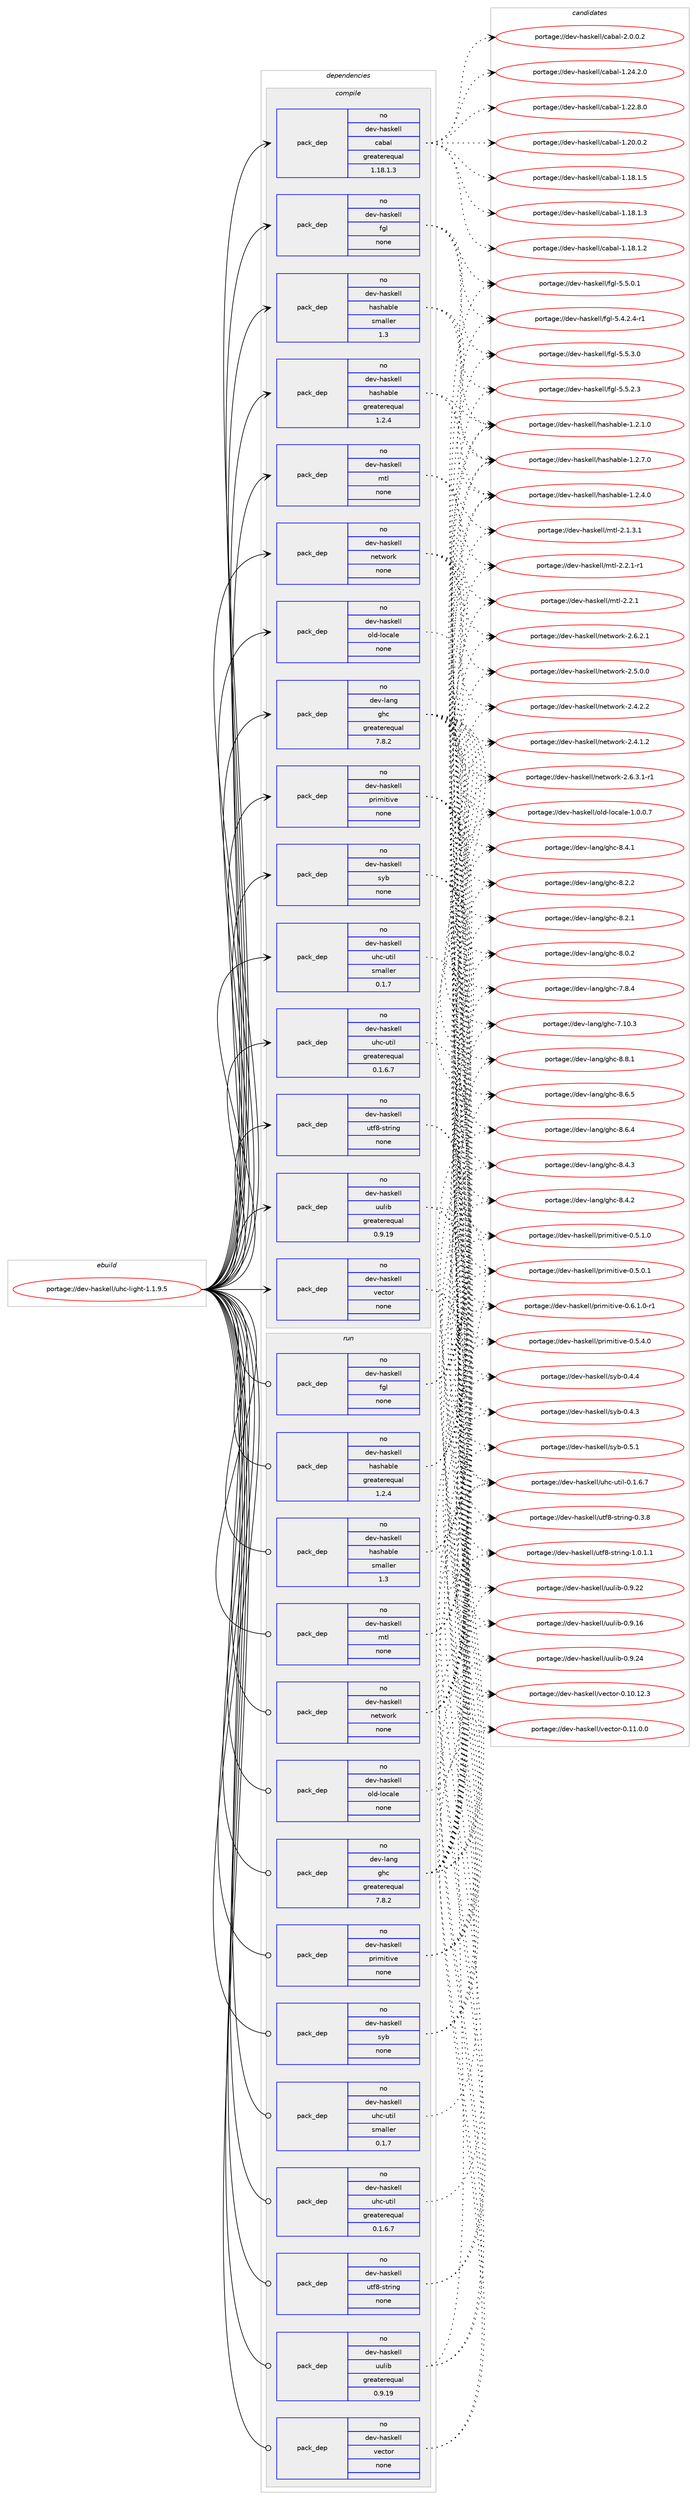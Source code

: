 digraph prolog {

# *************
# Graph options
# *************

newrank=true;
concentrate=true;
compound=true;
graph [rankdir=LR,fontname=Helvetica,fontsize=10,ranksep=1.5];#, ranksep=2.5, nodesep=0.2];
edge  [arrowhead=vee];
node  [fontname=Helvetica,fontsize=10];

# **********
# The ebuild
# **********

subgraph cluster_leftcol {
color=gray;
rank=same;
label=<<i>ebuild</i>>;
id [label="portage://dev-haskell/uhc-light-1.1.9.5", color=red, width=4, href="../dev-haskell/uhc-light-1.1.9.5.svg"];
}

# ****************
# The dependencies
# ****************

subgraph cluster_midcol {
color=gray;
label=<<i>dependencies</i>>;
subgraph cluster_compile {
fillcolor="#eeeeee";
style=filled;
label=<<i>compile</i>>;
subgraph pack403859 {
dependency540888 [label=<<TABLE BORDER="0" CELLBORDER="1" CELLSPACING="0" CELLPADDING="4" WIDTH="220"><TR><TD ROWSPAN="6" CELLPADDING="30">pack_dep</TD></TR><TR><TD WIDTH="110">no</TD></TR><TR><TD>dev-haskell</TD></TR><TR><TD>cabal</TD></TR><TR><TD>greaterequal</TD></TR><TR><TD>1.18.1.3</TD></TR></TABLE>>, shape=none, color=blue];
}
id:e -> dependency540888:w [weight=20,style="solid",arrowhead="vee"];
subgraph pack403860 {
dependency540889 [label=<<TABLE BORDER="0" CELLBORDER="1" CELLSPACING="0" CELLPADDING="4" WIDTH="220"><TR><TD ROWSPAN="6" CELLPADDING="30">pack_dep</TD></TR><TR><TD WIDTH="110">no</TD></TR><TR><TD>dev-haskell</TD></TR><TR><TD>fgl</TD></TR><TR><TD>none</TD></TR><TR><TD></TD></TR></TABLE>>, shape=none, color=blue];
}
id:e -> dependency540889:w [weight=20,style="solid",arrowhead="vee"];
subgraph pack403861 {
dependency540890 [label=<<TABLE BORDER="0" CELLBORDER="1" CELLSPACING="0" CELLPADDING="4" WIDTH="220"><TR><TD ROWSPAN="6" CELLPADDING="30">pack_dep</TD></TR><TR><TD WIDTH="110">no</TD></TR><TR><TD>dev-haskell</TD></TR><TR><TD>hashable</TD></TR><TR><TD>greaterequal</TD></TR><TR><TD>1.2.4</TD></TR></TABLE>>, shape=none, color=blue];
}
id:e -> dependency540890:w [weight=20,style="solid",arrowhead="vee"];
subgraph pack403862 {
dependency540891 [label=<<TABLE BORDER="0" CELLBORDER="1" CELLSPACING="0" CELLPADDING="4" WIDTH="220"><TR><TD ROWSPAN="6" CELLPADDING="30">pack_dep</TD></TR><TR><TD WIDTH="110">no</TD></TR><TR><TD>dev-haskell</TD></TR><TR><TD>hashable</TD></TR><TR><TD>smaller</TD></TR><TR><TD>1.3</TD></TR></TABLE>>, shape=none, color=blue];
}
id:e -> dependency540891:w [weight=20,style="solid",arrowhead="vee"];
subgraph pack403863 {
dependency540892 [label=<<TABLE BORDER="0" CELLBORDER="1" CELLSPACING="0" CELLPADDING="4" WIDTH="220"><TR><TD ROWSPAN="6" CELLPADDING="30">pack_dep</TD></TR><TR><TD WIDTH="110">no</TD></TR><TR><TD>dev-haskell</TD></TR><TR><TD>mtl</TD></TR><TR><TD>none</TD></TR><TR><TD></TD></TR></TABLE>>, shape=none, color=blue];
}
id:e -> dependency540892:w [weight=20,style="solid",arrowhead="vee"];
subgraph pack403864 {
dependency540893 [label=<<TABLE BORDER="0" CELLBORDER="1" CELLSPACING="0" CELLPADDING="4" WIDTH="220"><TR><TD ROWSPAN="6" CELLPADDING="30">pack_dep</TD></TR><TR><TD WIDTH="110">no</TD></TR><TR><TD>dev-haskell</TD></TR><TR><TD>network</TD></TR><TR><TD>none</TD></TR><TR><TD></TD></TR></TABLE>>, shape=none, color=blue];
}
id:e -> dependency540893:w [weight=20,style="solid",arrowhead="vee"];
subgraph pack403865 {
dependency540894 [label=<<TABLE BORDER="0" CELLBORDER="1" CELLSPACING="0" CELLPADDING="4" WIDTH="220"><TR><TD ROWSPAN="6" CELLPADDING="30">pack_dep</TD></TR><TR><TD WIDTH="110">no</TD></TR><TR><TD>dev-haskell</TD></TR><TR><TD>old-locale</TD></TR><TR><TD>none</TD></TR><TR><TD></TD></TR></TABLE>>, shape=none, color=blue];
}
id:e -> dependency540894:w [weight=20,style="solid",arrowhead="vee"];
subgraph pack403866 {
dependency540895 [label=<<TABLE BORDER="0" CELLBORDER="1" CELLSPACING="0" CELLPADDING="4" WIDTH="220"><TR><TD ROWSPAN="6" CELLPADDING="30">pack_dep</TD></TR><TR><TD WIDTH="110">no</TD></TR><TR><TD>dev-haskell</TD></TR><TR><TD>primitive</TD></TR><TR><TD>none</TD></TR><TR><TD></TD></TR></TABLE>>, shape=none, color=blue];
}
id:e -> dependency540895:w [weight=20,style="solid",arrowhead="vee"];
subgraph pack403867 {
dependency540896 [label=<<TABLE BORDER="0" CELLBORDER="1" CELLSPACING="0" CELLPADDING="4" WIDTH="220"><TR><TD ROWSPAN="6" CELLPADDING="30">pack_dep</TD></TR><TR><TD WIDTH="110">no</TD></TR><TR><TD>dev-haskell</TD></TR><TR><TD>syb</TD></TR><TR><TD>none</TD></TR><TR><TD></TD></TR></TABLE>>, shape=none, color=blue];
}
id:e -> dependency540896:w [weight=20,style="solid",arrowhead="vee"];
subgraph pack403868 {
dependency540897 [label=<<TABLE BORDER="0" CELLBORDER="1" CELLSPACING="0" CELLPADDING="4" WIDTH="220"><TR><TD ROWSPAN="6" CELLPADDING="30">pack_dep</TD></TR><TR><TD WIDTH="110">no</TD></TR><TR><TD>dev-haskell</TD></TR><TR><TD>uhc-util</TD></TR><TR><TD>greaterequal</TD></TR><TR><TD>0.1.6.7</TD></TR></TABLE>>, shape=none, color=blue];
}
id:e -> dependency540897:w [weight=20,style="solid",arrowhead="vee"];
subgraph pack403869 {
dependency540898 [label=<<TABLE BORDER="0" CELLBORDER="1" CELLSPACING="0" CELLPADDING="4" WIDTH="220"><TR><TD ROWSPAN="6" CELLPADDING="30">pack_dep</TD></TR><TR><TD WIDTH="110">no</TD></TR><TR><TD>dev-haskell</TD></TR><TR><TD>uhc-util</TD></TR><TR><TD>smaller</TD></TR><TR><TD>0.1.7</TD></TR></TABLE>>, shape=none, color=blue];
}
id:e -> dependency540898:w [weight=20,style="solid",arrowhead="vee"];
subgraph pack403870 {
dependency540899 [label=<<TABLE BORDER="0" CELLBORDER="1" CELLSPACING="0" CELLPADDING="4" WIDTH="220"><TR><TD ROWSPAN="6" CELLPADDING="30">pack_dep</TD></TR><TR><TD WIDTH="110">no</TD></TR><TR><TD>dev-haskell</TD></TR><TR><TD>utf8-string</TD></TR><TR><TD>none</TD></TR><TR><TD></TD></TR></TABLE>>, shape=none, color=blue];
}
id:e -> dependency540899:w [weight=20,style="solid",arrowhead="vee"];
subgraph pack403871 {
dependency540900 [label=<<TABLE BORDER="0" CELLBORDER="1" CELLSPACING="0" CELLPADDING="4" WIDTH="220"><TR><TD ROWSPAN="6" CELLPADDING="30">pack_dep</TD></TR><TR><TD WIDTH="110">no</TD></TR><TR><TD>dev-haskell</TD></TR><TR><TD>uulib</TD></TR><TR><TD>greaterequal</TD></TR><TR><TD>0.9.19</TD></TR></TABLE>>, shape=none, color=blue];
}
id:e -> dependency540900:w [weight=20,style="solid",arrowhead="vee"];
subgraph pack403872 {
dependency540901 [label=<<TABLE BORDER="0" CELLBORDER="1" CELLSPACING="0" CELLPADDING="4" WIDTH="220"><TR><TD ROWSPAN="6" CELLPADDING="30">pack_dep</TD></TR><TR><TD WIDTH="110">no</TD></TR><TR><TD>dev-haskell</TD></TR><TR><TD>vector</TD></TR><TR><TD>none</TD></TR><TR><TD></TD></TR></TABLE>>, shape=none, color=blue];
}
id:e -> dependency540901:w [weight=20,style="solid",arrowhead="vee"];
subgraph pack403873 {
dependency540902 [label=<<TABLE BORDER="0" CELLBORDER="1" CELLSPACING="0" CELLPADDING="4" WIDTH="220"><TR><TD ROWSPAN="6" CELLPADDING="30">pack_dep</TD></TR><TR><TD WIDTH="110">no</TD></TR><TR><TD>dev-lang</TD></TR><TR><TD>ghc</TD></TR><TR><TD>greaterequal</TD></TR><TR><TD>7.8.2</TD></TR></TABLE>>, shape=none, color=blue];
}
id:e -> dependency540902:w [weight=20,style="solid",arrowhead="vee"];
}
subgraph cluster_compileandrun {
fillcolor="#eeeeee";
style=filled;
label=<<i>compile and run</i>>;
}
subgraph cluster_run {
fillcolor="#eeeeee";
style=filled;
label=<<i>run</i>>;
subgraph pack403874 {
dependency540903 [label=<<TABLE BORDER="0" CELLBORDER="1" CELLSPACING="0" CELLPADDING="4" WIDTH="220"><TR><TD ROWSPAN="6" CELLPADDING="30">pack_dep</TD></TR><TR><TD WIDTH="110">no</TD></TR><TR><TD>dev-haskell</TD></TR><TR><TD>fgl</TD></TR><TR><TD>none</TD></TR><TR><TD></TD></TR></TABLE>>, shape=none, color=blue];
}
id:e -> dependency540903:w [weight=20,style="solid",arrowhead="odot"];
subgraph pack403875 {
dependency540904 [label=<<TABLE BORDER="0" CELLBORDER="1" CELLSPACING="0" CELLPADDING="4" WIDTH="220"><TR><TD ROWSPAN="6" CELLPADDING="30">pack_dep</TD></TR><TR><TD WIDTH="110">no</TD></TR><TR><TD>dev-haskell</TD></TR><TR><TD>hashable</TD></TR><TR><TD>greaterequal</TD></TR><TR><TD>1.2.4</TD></TR></TABLE>>, shape=none, color=blue];
}
id:e -> dependency540904:w [weight=20,style="solid",arrowhead="odot"];
subgraph pack403876 {
dependency540905 [label=<<TABLE BORDER="0" CELLBORDER="1" CELLSPACING="0" CELLPADDING="4" WIDTH="220"><TR><TD ROWSPAN="6" CELLPADDING="30">pack_dep</TD></TR><TR><TD WIDTH="110">no</TD></TR><TR><TD>dev-haskell</TD></TR><TR><TD>hashable</TD></TR><TR><TD>smaller</TD></TR><TR><TD>1.3</TD></TR></TABLE>>, shape=none, color=blue];
}
id:e -> dependency540905:w [weight=20,style="solid",arrowhead="odot"];
subgraph pack403877 {
dependency540906 [label=<<TABLE BORDER="0" CELLBORDER="1" CELLSPACING="0" CELLPADDING="4" WIDTH="220"><TR><TD ROWSPAN="6" CELLPADDING="30">pack_dep</TD></TR><TR><TD WIDTH="110">no</TD></TR><TR><TD>dev-haskell</TD></TR><TR><TD>mtl</TD></TR><TR><TD>none</TD></TR><TR><TD></TD></TR></TABLE>>, shape=none, color=blue];
}
id:e -> dependency540906:w [weight=20,style="solid",arrowhead="odot"];
subgraph pack403878 {
dependency540907 [label=<<TABLE BORDER="0" CELLBORDER="1" CELLSPACING="0" CELLPADDING="4" WIDTH="220"><TR><TD ROWSPAN="6" CELLPADDING="30">pack_dep</TD></TR><TR><TD WIDTH="110">no</TD></TR><TR><TD>dev-haskell</TD></TR><TR><TD>network</TD></TR><TR><TD>none</TD></TR><TR><TD></TD></TR></TABLE>>, shape=none, color=blue];
}
id:e -> dependency540907:w [weight=20,style="solid",arrowhead="odot"];
subgraph pack403879 {
dependency540908 [label=<<TABLE BORDER="0" CELLBORDER="1" CELLSPACING="0" CELLPADDING="4" WIDTH="220"><TR><TD ROWSPAN="6" CELLPADDING="30">pack_dep</TD></TR><TR><TD WIDTH="110">no</TD></TR><TR><TD>dev-haskell</TD></TR><TR><TD>old-locale</TD></TR><TR><TD>none</TD></TR><TR><TD></TD></TR></TABLE>>, shape=none, color=blue];
}
id:e -> dependency540908:w [weight=20,style="solid",arrowhead="odot"];
subgraph pack403880 {
dependency540909 [label=<<TABLE BORDER="0" CELLBORDER="1" CELLSPACING="0" CELLPADDING="4" WIDTH="220"><TR><TD ROWSPAN="6" CELLPADDING="30">pack_dep</TD></TR><TR><TD WIDTH="110">no</TD></TR><TR><TD>dev-haskell</TD></TR><TR><TD>primitive</TD></TR><TR><TD>none</TD></TR><TR><TD></TD></TR></TABLE>>, shape=none, color=blue];
}
id:e -> dependency540909:w [weight=20,style="solid",arrowhead="odot"];
subgraph pack403881 {
dependency540910 [label=<<TABLE BORDER="0" CELLBORDER="1" CELLSPACING="0" CELLPADDING="4" WIDTH="220"><TR><TD ROWSPAN="6" CELLPADDING="30">pack_dep</TD></TR><TR><TD WIDTH="110">no</TD></TR><TR><TD>dev-haskell</TD></TR><TR><TD>syb</TD></TR><TR><TD>none</TD></TR><TR><TD></TD></TR></TABLE>>, shape=none, color=blue];
}
id:e -> dependency540910:w [weight=20,style="solid",arrowhead="odot"];
subgraph pack403882 {
dependency540911 [label=<<TABLE BORDER="0" CELLBORDER="1" CELLSPACING="0" CELLPADDING="4" WIDTH="220"><TR><TD ROWSPAN="6" CELLPADDING="30">pack_dep</TD></TR><TR><TD WIDTH="110">no</TD></TR><TR><TD>dev-haskell</TD></TR><TR><TD>uhc-util</TD></TR><TR><TD>greaterequal</TD></TR><TR><TD>0.1.6.7</TD></TR></TABLE>>, shape=none, color=blue];
}
id:e -> dependency540911:w [weight=20,style="solid",arrowhead="odot"];
subgraph pack403883 {
dependency540912 [label=<<TABLE BORDER="0" CELLBORDER="1" CELLSPACING="0" CELLPADDING="4" WIDTH="220"><TR><TD ROWSPAN="6" CELLPADDING="30">pack_dep</TD></TR><TR><TD WIDTH="110">no</TD></TR><TR><TD>dev-haskell</TD></TR><TR><TD>uhc-util</TD></TR><TR><TD>smaller</TD></TR><TR><TD>0.1.7</TD></TR></TABLE>>, shape=none, color=blue];
}
id:e -> dependency540912:w [weight=20,style="solid",arrowhead="odot"];
subgraph pack403884 {
dependency540913 [label=<<TABLE BORDER="0" CELLBORDER="1" CELLSPACING="0" CELLPADDING="4" WIDTH="220"><TR><TD ROWSPAN="6" CELLPADDING="30">pack_dep</TD></TR><TR><TD WIDTH="110">no</TD></TR><TR><TD>dev-haskell</TD></TR><TR><TD>utf8-string</TD></TR><TR><TD>none</TD></TR><TR><TD></TD></TR></TABLE>>, shape=none, color=blue];
}
id:e -> dependency540913:w [weight=20,style="solid",arrowhead="odot"];
subgraph pack403885 {
dependency540914 [label=<<TABLE BORDER="0" CELLBORDER="1" CELLSPACING="0" CELLPADDING="4" WIDTH="220"><TR><TD ROWSPAN="6" CELLPADDING="30">pack_dep</TD></TR><TR><TD WIDTH="110">no</TD></TR><TR><TD>dev-haskell</TD></TR><TR><TD>uulib</TD></TR><TR><TD>greaterequal</TD></TR><TR><TD>0.9.19</TD></TR></TABLE>>, shape=none, color=blue];
}
id:e -> dependency540914:w [weight=20,style="solid",arrowhead="odot"];
subgraph pack403886 {
dependency540915 [label=<<TABLE BORDER="0" CELLBORDER="1" CELLSPACING="0" CELLPADDING="4" WIDTH="220"><TR><TD ROWSPAN="6" CELLPADDING="30">pack_dep</TD></TR><TR><TD WIDTH="110">no</TD></TR><TR><TD>dev-haskell</TD></TR><TR><TD>vector</TD></TR><TR><TD>none</TD></TR><TR><TD></TD></TR></TABLE>>, shape=none, color=blue];
}
id:e -> dependency540915:w [weight=20,style="solid",arrowhead="odot"];
subgraph pack403887 {
dependency540916 [label=<<TABLE BORDER="0" CELLBORDER="1" CELLSPACING="0" CELLPADDING="4" WIDTH="220"><TR><TD ROWSPAN="6" CELLPADDING="30">pack_dep</TD></TR><TR><TD WIDTH="110">no</TD></TR><TR><TD>dev-lang</TD></TR><TR><TD>ghc</TD></TR><TR><TD>greaterequal</TD></TR><TR><TD>7.8.2</TD></TR></TABLE>>, shape=none, color=blue];
}
id:e -> dependency540916:w [weight=20,style="solid",arrowhead="odot"];
}
}

# **************
# The candidates
# **************

subgraph cluster_choices {
rank=same;
color=gray;
label=<<i>candidates</i>>;

subgraph choice403859 {
color=black;
nodesep=1;
choice100101118451049711510710110810847999798971084550464846484650 [label="portage://dev-haskell/cabal-2.0.0.2", color=red, width=4,href="../dev-haskell/cabal-2.0.0.2.svg"];
choice10010111845104971151071011081084799979897108454946505246504648 [label="portage://dev-haskell/cabal-1.24.2.0", color=red, width=4,href="../dev-haskell/cabal-1.24.2.0.svg"];
choice10010111845104971151071011081084799979897108454946505046564648 [label="portage://dev-haskell/cabal-1.22.8.0", color=red, width=4,href="../dev-haskell/cabal-1.22.8.0.svg"];
choice10010111845104971151071011081084799979897108454946504846484650 [label="portage://dev-haskell/cabal-1.20.0.2", color=red, width=4,href="../dev-haskell/cabal-1.20.0.2.svg"];
choice10010111845104971151071011081084799979897108454946495646494653 [label="portage://dev-haskell/cabal-1.18.1.5", color=red, width=4,href="../dev-haskell/cabal-1.18.1.5.svg"];
choice10010111845104971151071011081084799979897108454946495646494651 [label="portage://dev-haskell/cabal-1.18.1.3", color=red, width=4,href="../dev-haskell/cabal-1.18.1.3.svg"];
choice10010111845104971151071011081084799979897108454946495646494650 [label="portage://dev-haskell/cabal-1.18.1.2", color=red, width=4,href="../dev-haskell/cabal-1.18.1.2.svg"];
dependency540888:e -> choice100101118451049711510710110810847999798971084550464846484650:w [style=dotted,weight="100"];
dependency540888:e -> choice10010111845104971151071011081084799979897108454946505246504648:w [style=dotted,weight="100"];
dependency540888:e -> choice10010111845104971151071011081084799979897108454946505046564648:w [style=dotted,weight="100"];
dependency540888:e -> choice10010111845104971151071011081084799979897108454946504846484650:w [style=dotted,weight="100"];
dependency540888:e -> choice10010111845104971151071011081084799979897108454946495646494653:w [style=dotted,weight="100"];
dependency540888:e -> choice10010111845104971151071011081084799979897108454946495646494651:w [style=dotted,weight="100"];
dependency540888:e -> choice10010111845104971151071011081084799979897108454946495646494650:w [style=dotted,weight="100"];
}
subgraph choice403860 {
color=black;
nodesep=1;
choice1001011184510497115107101108108471021031084553465346514648 [label="portage://dev-haskell/fgl-5.5.3.0", color=red, width=4,href="../dev-haskell/fgl-5.5.3.0.svg"];
choice1001011184510497115107101108108471021031084553465346504651 [label="portage://dev-haskell/fgl-5.5.2.3", color=red, width=4,href="../dev-haskell/fgl-5.5.2.3.svg"];
choice1001011184510497115107101108108471021031084553465346484649 [label="portage://dev-haskell/fgl-5.5.0.1", color=red, width=4,href="../dev-haskell/fgl-5.5.0.1.svg"];
choice10010111845104971151071011081084710210310845534652465046524511449 [label="portage://dev-haskell/fgl-5.4.2.4-r1", color=red, width=4,href="../dev-haskell/fgl-5.4.2.4-r1.svg"];
dependency540889:e -> choice1001011184510497115107101108108471021031084553465346514648:w [style=dotted,weight="100"];
dependency540889:e -> choice1001011184510497115107101108108471021031084553465346504651:w [style=dotted,weight="100"];
dependency540889:e -> choice1001011184510497115107101108108471021031084553465346484649:w [style=dotted,weight="100"];
dependency540889:e -> choice10010111845104971151071011081084710210310845534652465046524511449:w [style=dotted,weight="100"];
}
subgraph choice403861 {
color=black;
nodesep=1;
choice1001011184510497115107101108108471049711510497981081014549465046554648 [label="portage://dev-haskell/hashable-1.2.7.0", color=red, width=4,href="../dev-haskell/hashable-1.2.7.0.svg"];
choice1001011184510497115107101108108471049711510497981081014549465046524648 [label="portage://dev-haskell/hashable-1.2.4.0", color=red, width=4,href="../dev-haskell/hashable-1.2.4.0.svg"];
choice1001011184510497115107101108108471049711510497981081014549465046494648 [label="portage://dev-haskell/hashable-1.2.1.0", color=red, width=4,href="../dev-haskell/hashable-1.2.1.0.svg"];
dependency540890:e -> choice1001011184510497115107101108108471049711510497981081014549465046554648:w [style=dotted,weight="100"];
dependency540890:e -> choice1001011184510497115107101108108471049711510497981081014549465046524648:w [style=dotted,weight="100"];
dependency540890:e -> choice1001011184510497115107101108108471049711510497981081014549465046494648:w [style=dotted,weight="100"];
}
subgraph choice403862 {
color=black;
nodesep=1;
choice1001011184510497115107101108108471049711510497981081014549465046554648 [label="portage://dev-haskell/hashable-1.2.7.0", color=red, width=4,href="../dev-haskell/hashable-1.2.7.0.svg"];
choice1001011184510497115107101108108471049711510497981081014549465046524648 [label="portage://dev-haskell/hashable-1.2.4.0", color=red, width=4,href="../dev-haskell/hashable-1.2.4.0.svg"];
choice1001011184510497115107101108108471049711510497981081014549465046494648 [label="portage://dev-haskell/hashable-1.2.1.0", color=red, width=4,href="../dev-haskell/hashable-1.2.1.0.svg"];
dependency540891:e -> choice1001011184510497115107101108108471049711510497981081014549465046554648:w [style=dotted,weight="100"];
dependency540891:e -> choice1001011184510497115107101108108471049711510497981081014549465046524648:w [style=dotted,weight="100"];
dependency540891:e -> choice1001011184510497115107101108108471049711510497981081014549465046494648:w [style=dotted,weight="100"];
}
subgraph choice403863 {
color=black;
nodesep=1;
choice1001011184510497115107101108108471091161084550465046494511449 [label="portage://dev-haskell/mtl-2.2.1-r1", color=red, width=4,href="../dev-haskell/mtl-2.2.1-r1.svg"];
choice100101118451049711510710110810847109116108455046504649 [label="portage://dev-haskell/mtl-2.2.1", color=red, width=4,href="../dev-haskell/mtl-2.2.1.svg"];
choice1001011184510497115107101108108471091161084550464946514649 [label="portage://dev-haskell/mtl-2.1.3.1", color=red, width=4,href="../dev-haskell/mtl-2.1.3.1.svg"];
dependency540892:e -> choice1001011184510497115107101108108471091161084550465046494511449:w [style=dotted,weight="100"];
dependency540892:e -> choice100101118451049711510710110810847109116108455046504649:w [style=dotted,weight="100"];
dependency540892:e -> choice1001011184510497115107101108108471091161084550464946514649:w [style=dotted,weight="100"];
}
subgraph choice403864 {
color=black;
nodesep=1;
choice10010111845104971151071011081084711010111611911111410745504654465146494511449 [label="portage://dev-haskell/network-2.6.3.1-r1", color=red, width=4,href="../dev-haskell/network-2.6.3.1-r1.svg"];
choice1001011184510497115107101108108471101011161191111141074550465446504649 [label="portage://dev-haskell/network-2.6.2.1", color=red, width=4,href="../dev-haskell/network-2.6.2.1.svg"];
choice1001011184510497115107101108108471101011161191111141074550465346484648 [label="portage://dev-haskell/network-2.5.0.0", color=red, width=4,href="../dev-haskell/network-2.5.0.0.svg"];
choice1001011184510497115107101108108471101011161191111141074550465246504650 [label="portage://dev-haskell/network-2.4.2.2", color=red, width=4,href="../dev-haskell/network-2.4.2.2.svg"];
choice1001011184510497115107101108108471101011161191111141074550465246494650 [label="portage://dev-haskell/network-2.4.1.2", color=red, width=4,href="../dev-haskell/network-2.4.1.2.svg"];
dependency540893:e -> choice10010111845104971151071011081084711010111611911111410745504654465146494511449:w [style=dotted,weight="100"];
dependency540893:e -> choice1001011184510497115107101108108471101011161191111141074550465446504649:w [style=dotted,weight="100"];
dependency540893:e -> choice1001011184510497115107101108108471101011161191111141074550465346484648:w [style=dotted,weight="100"];
dependency540893:e -> choice1001011184510497115107101108108471101011161191111141074550465246504650:w [style=dotted,weight="100"];
dependency540893:e -> choice1001011184510497115107101108108471101011161191111141074550465246494650:w [style=dotted,weight="100"];
}
subgraph choice403865 {
color=black;
nodesep=1;
choice1001011184510497115107101108108471111081004510811199971081014549464846484655 [label="portage://dev-haskell/old-locale-1.0.0.7", color=red, width=4,href="../dev-haskell/old-locale-1.0.0.7.svg"];
dependency540894:e -> choice1001011184510497115107101108108471111081004510811199971081014549464846484655:w [style=dotted,weight="100"];
}
subgraph choice403866 {
color=black;
nodesep=1;
choice10010111845104971151071011081084711211410510910511610511810145484654464946484511449 [label="portage://dev-haskell/primitive-0.6.1.0-r1", color=red, width=4,href="../dev-haskell/primitive-0.6.1.0-r1.svg"];
choice1001011184510497115107101108108471121141051091051161051181014548465346524648 [label="portage://dev-haskell/primitive-0.5.4.0", color=red, width=4,href="../dev-haskell/primitive-0.5.4.0.svg"];
choice1001011184510497115107101108108471121141051091051161051181014548465346494648 [label="portage://dev-haskell/primitive-0.5.1.0", color=red, width=4,href="../dev-haskell/primitive-0.5.1.0.svg"];
choice1001011184510497115107101108108471121141051091051161051181014548465346484649 [label="portage://dev-haskell/primitive-0.5.0.1", color=red, width=4,href="../dev-haskell/primitive-0.5.0.1.svg"];
dependency540895:e -> choice10010111845104971151071011081084711211410510910511610511810145484654464946484511449:w [style=dotted,weight="100"];
dependency540895:e -> choice1001011184510497115107101108108471121141051091051161051181014548465346524648:w [style=dotted,weight="100"];
dependency540895:e -> choice1001011184510497115107101108108471121141051091051161051181014548465346494648:w [style=dotted,weight="100"];
dependency540895:e -> choice1001011184510497115107101108108471121141051091051161051181014548465346484649:w [style=dotted,weight="100"];
}
subgraph choice403867 {
color=black;
nodesep=1;
choice10010111845104971151071011081084711512198454846534649 [label="portage://dev-haskell/syb-0.5.1", color=red, width=4,href="../dev-haskell/syb-0.5.1.svg"];
choice10010111845104971151071011081084711512198454846524652 [label="portage://dev-haskell/syb-0.4.4", color=red, width=4,href="../dev-haskell/syb-0.4.4.svg"];
choice10010111845104971151071011081084711512198454846524651 [label="portage://dev-haskell/syb-0.4.3", color=red, width=4,href="../dev-haskell/syb-0.4.3.svg"];
dependency540896:e -> choice10010111845104971151071011081084711512198454846534649:w [style=dotted,weight="100"];
dependency540896:e -> choice10010111845104971151071011081084711512198454846524652:w [style=dotted,weight="100"];
dependency540896:e -> choice10010111845104971151071011081084711512198454846524651:w [style=dotted,weight="100"];
}
subgraph choice403868 {
color=black;
nodesep=1;
choice10010111845104971151071011081084711710499451171161051084548464946544655 [label="portage://dev-haskell/uhc-util-0.1.6.7", color=red, width=4,href="../dev-haskell/uhc-util-0.1.6.7.svg"];
dependency540897:e -> choice10010111845104971151071011081084711710499451171161051084548464946544655:w [style=dotted,weight="100"];
}
subgraph choice403869 {
color=black;
nodesep=1;
choice10010111845104971151071011081084711710499451171161051084548464946544655 [label="portage://dev-haskell/uhc-util-0.1.6.7", color=red, width=4,href="../dev-haskell/uhc-util-0.1.6.7.svg"];
dependency540898:e -> choice10010111845104971151071011081084711710499451171161051084548464946544655:w [style=dotted,weight="100"];
}
subgraph choice403870 {
color=black;
nodesep=1;
choice10010111845104971151071011081084711711610256451151161141051101034549464846494649 [label="portage://dev-haskell/utf8-string-1.0.1.1", color=red, width=4,href="../dev-haskell/utf8-string-1.0.1.1.svg"];
choice1001011184510497115107101108108471171161025645115116114105110103454846514656 [label="portage://dev-haskell/utf8-string-0.3.8", color=red, width=4,href="../dev-haskell/utf8-string-0.3.8.svg"];
dependency540899:e -> choice10010111845104971151071011081084711711610256451151161141051101034549464846494649:w [style=dotted,weight="100"];
dependency540899:e -> choice1001011184510497115107101108108471171161025645115116114105110103454846514656:w [style=dotted,weight="100"];
}
subgraph choice403871 {
color=black;
nodesep=1;
choice1001011184510497115107101108108471171171081059845484657465052 [label="portage://dev-haskell/uulib-0.9.24", color=red, width=4,href="../dev-haskell/uulib-0.9.24.svg"];
choice1001011184510497115107101108108471171171081059845484657465050 [label="portage://dev-haskell/uulib-0.9.22", color=red, width=4,href="../dev-haskell/uulib-0.9.22.svg"];
choice1001011184510497115107101108108471171171081059845484657464954 [label="portage://dev-haskell/uulib-0.9.16", color=red, width=4,href="../dev-haskell/uulib-0.9.16.svg"];
dependency540900:e -> choice1001011184510497115107101108108471171171081059845484657465052:w [style=dotted,weight="100"];
dependency540900:e -> choice1001011184510497115107101108108471171171081059845484657465050:w [style=dotted,weight="100"];
dependency540900:e -> choice1001011184510497115107101108108471171171081059845484657464954:w [style=dotted,weight="100"];
}
subgraph choice403872 {
color=black;
nodesep=1;
choice10010111845104971151071011081084711810199116111114454846494946484648 [label="portage://dev-haskell/vector-0.11.0.0", color=red, width=4,href="../dev-haskell/vector-0.11.0.0.svg"];
choice1001011184510497115107101108108471181019911611111445484649484649504651 [label="portage://dev-haskell/vector-0.10.12.3", color=red, width=4,href="../dev-haskell/vector-0.10.12.3.svg"];
dependency540901:e -> choice10010111845104971151071011081084711810199116111114454846494946484648:w [style=dotted,weight="100"];
dependency540901:e -> choice1001011184510497115107101108108471181019911611111445484649484649504651:w [style=dotted,weight="100"];
}
subgraph choice403873 {
color=black;
nodesep=1;
choice10010111845108971101034710310499455646564649 [label="portage://dev-lang/ghc-8.8.1", color=red, width=4,href="../dev-lang/ghc-8.8.1.svg"];
choice10010111845108971101034710310499455646544653 [label="portage://dev-lang/ghc-8.6.5", color=red, width=4,href="../dev-lang/ghc-8.6.5.svg"];
choice10010111845108971101034710310499455646544652 [label="portage://dev-lang/ghc-8.6.4", color=red, width=4,href="../dev-lang/ghc-8.6.4.svg"];
choice10010111845108971101034710310499455646524651 [label="portage://dev-lang/ghc-8.4.3", color=red, width=4,href="../dev-lang/ghc-8.4.3.svg"];
choice10010111845108971101034710310499455646524650 [label="portage://dev-lang/ghc-8.4.2", color=red, width=4,href="../dev-lang/ghc-8.4.2.svg"];
choice10010111845108971101034710310499455646524649 [label="portage://dev-lang/ghc-8.4.1", color=red, width=4,href="../dev-lang/ghc-8.4.1.svg"];
choice10010111845108971101034710310499455646504650 [label="portage://dev-lang/ghc-8.2.2", color=red, width=4,href="../dev-lang/ghc-8.2.2.svg"];
choice10010111845108971101034710310499455646504649 [label="portage://dev-lang/ghc-8.2.1", color=red, width=4,href="../dev-lang/ghc-8.2.1.svg"];
choice10010111845108971101034710310499455646484650 [label="portage://dev-lang/ghc-8.0.2", color=red, width=4,href="../dev-lang/ghc-8.0.2.svg"];
choice10010111845108971101034710310499455546564652 [label="portage://dev-lang/ghc-7.8.4", color=red, width=4,href="../dev-lang/ghc-7.8.4.svg"];
choice1001011184510897110103471031049945554649484651 [label="portage://dev-lang/ghc-7.10.3", color=red, width=4,href="../dev-lang/ghc-7.10.3.svg"];
dependency540902:e -> choice10010111845108971101034710310499455646564649:w [style=dotted,weight="100"];
dependency540902:e -> choice10010111845108971101034710310499455646544653:w [style=dotted,weight="100"];
dependency540902:e -> choice10010111845108971101034710310499455646544652:w [style=dotted,weight="100"];
dependency540902:e -> choice10010111845108971101034710310499455646524651:w [style=dotted,weight="100"];
dependency540902:e -> choice10010111845108971101034710310499455646524650:w [style=dotted,weight="100"];
dependency540902:e -> choice10010111845108971101034710310499455646524649:w [style=dotted,weight="100"];
dependency540902:e -> choice10010111845108971101034710310499455646504650:w [style=dotted,weight="100"];
dependency540902:e -> choice10010111845108971101034710310499455646504649:w [style=dotted,weight="100"];
dependency540902:e -> choice10010111845108971101034710310499455646484650:w [style=dotted,weight="100"];
dependency540902:e -> choice10010111845108971101034710310499455546564652:w [style=dotted,weight="100"];
dependency540902:e -> choice1001011184510897110103471031049945554649484651:w [style=dotted,weight="100"];
}
subgraph choice403874 {
color=black;
nodesep=1;
choice1001011184510497115107101108108471021031084553465346514648 [label="portage://dev-haskell/fgl-5.5.3.0", color=red, width=4,href="../dev-haskell/fgl-5.5.3.0.svg"];
choice1001011184510497115107101108108471021031084553465346504651 [label="portage://dev-haskell/fgl-5.5.2.3", color=red, width=4,href="../dev-haskell/fgl-5.5.2.3.svg"];
choice1001011184510497115107101108108471021031084553465346484649 [label="portage://dev-haskell/fgl-5.5.0.1", color=red, width=4,href="../dev-haskell/fgl-5.5.0.1.svg"];
choice10010111845104971151071011081084710210310845534652465046524511449 [label="portage://dev-haskell/fgl-5.4.2.4-r1", color=red, width=4,href="../dev-haskell/fgl-5.4.2.4-r1.svg"];
dependency540903:e -> choice1001011184510497115107101108108471021031084553465346514648:w [style=dotted,weight="100"];
dependency540903:e -> choice1001011184510497115107101108108471021031084553465346504651:w [style=dotted,weight="100"];
dependency540903:e -> choice1001011184510497115107101108108471021031084553465346484649:w [style=dotted,weight="100"];
dependency540903:e -> choice10010111845104971151071011081084710210310845534652465046524511449:w [style=dotted,weight="100"];
}
subgraph choice403875 {
color=black;
nodesep=1;
choice1001011184510497115107101108108471049711510497981081014549465046554648 [label="portage://dev-haskell/hashable-1.2.7.0", color=red, width=4,href="../dev-haskell/hashable-1.2.7.0.svg"];
choice1001011184510497115107101108108471049711510497981081014549465046524648 [label="portage://dev-haskell/hashable-1.2.4.0", color=red, width=4,href="../dev-haskell/hashable-1.2.4.0.svg"];
choice1001011184510497115107101108108471049711510497981081014549465046494648 [label="portage://dev-haskell/hashable-1.2.1.0", color=red, width=4,href="../dev-haskell/hashable-1.2.1.0.svg"];
dependency540904:e -> choice1001011184510497115107101108108471049711510497981081014549465046554648:w [style=dotted,weight="100"];
dependency540904:e -> choice1001011184510497115107101108108471049711510497981081014549465046524648:w [style=dotted,weight="100"];
dependency540904:e -> choice1001011184510497115107101108108471049711510497981081014549465046494648:w [style=dotted,weight="100"];
}
subgraph choice403876 {
color=black;
nodesep=1;
choice1001011184510497115107101108108471049711510497981081014549465046554648 [label="portage://dev-haskell/hashable-1.2.7.0", color=red, width=4,href="../dev-haskell/hashable-1.2.7.0.svg"];
choice1001011184510497115107101108108471049711510497981081014549465046524648 [label="portage://dev-haskell/hashable-1.2.4.0", color=red, width=4,href="../dev-haskell/hashable-1.2.4.0.svg"];
choice1001011184510497115107101108108471049711510497981081014549465046494648 [label="portage://dev-haskell/hashable-1.2.1.0", color=red, width=4,href="../dev-haskell/hashable-1.2.1.0.svg"];
dependency540905:e -> choice1001011184510497115107101108108471049711510497981081014549465046554648:w [style=dotted,weight="100"];
dependency540905:e -> choice1001011184510497115107101108108471049711510497981081014549465046524648:w [style=dotted,weight="100"];
dependency540905:e -> choice1001011184510497115107101108108471049711510497981081014549465046494648:w [style=dotted,weight="100"];
}
subgraph choice403877 {
color=black;
nodesep=1;
choice1001011184510497115107101108108471091161084550465046494511449 [label="portage://dev-haskell/mtl-2.2.1-r1", color=red, width=4,href="../dev-haskell/mtl-2.2.1-r1.svg"];
choice100101118451049711510710110810847109116108455046504649 [label="portage://dev-haskell/mtl-2.2.1", color=red, width=4,href="../dev-haskell/mtl-2.2.1.svg"];
choice1001011184510497115107101108108471091161084550464946514649 [label="portage://dev-haskell/mtl-2.1.3.1", color=red, width=4,href="../dev-haskell/mtl-2.1.3.1.svg"];
dependency540906:e -> choice1001011184510497115107101108108471091161084550465046494511449:w [style=dotted,weight="100"];
dependency540906:e -> choice100101118451049711510710110810847109116108455046504649:w [style=dotted,weight="100"];
dependency540906:e -> choice1001011184510497115107101108108471091161084550464946514649:w [style=dotted,weight="100"];
}
subgraph choice403878 {
color=black;
nodesep=1;
choice10010111845104971151071011081084711010111611911111410745504654465146494511449 [label="portage://dev-haskell/network-2.6.3.1-r1", color=red, width=4,href="../dev-haskell/network-2.6.3.1-r1.svg"];
choice1001011184510497115107101108108471101011161191111141074550465446504649 [label="portage://dev-haskell/network-2.6.2.1", color=red, width=4,href="../dev-haskell/network-2.6.2.1.svg"];
choice1001011184510497115107101108108471101011161191111141074550465346484648 [label="portage://dev-haskell/network-2.5.0.0", color=red, width=4,href="../dev-haskell/network-2.5.0.0.svg"];
choice1001011184510497115107101108108471101011161191111141074550465246504650 [label="portage://dev-haskell/network-2.4.2.2", color=red, width=4,href="../dev-haskell/network-2.4.2.2.svg"];
choice1001011184510497115107101108108471101011161191111141074550465246494650 [label="portage://dev-haskell/network-2.4.1.2", color=red, width=4,href="../dev-haskell/network-2.4.1.2.svg"];
dependency540907:e -> choice10010111845104971151071011081084711010111611911111410745504654465146494511449:w [style=dotted,weight="100"];
dependency540907:e -> choice1001011184510497115107101108108471101011161191111141074550465446504649:w [style=dotted,weight="100"];
dependency540907:e -> choice1001011184510497115107101108108471101011161191111141074550465346484648:w [style=dotted,weight="100"];
dependency540907:e -> choice1001011184510497115107101108108471101011161191111141074550465246504650:w [style=dotted,weight="100"];
dependency540907:e -> choice1001011184510497115107101108108471101011161191111141074550465246494650:w [style=dotted,weight="100"];
}
subgraph choice403879 {
color=black;
nodesep=1;
choice1001011184510497115107101108108471111081004510811199971081014549464846484655 [label="portage://dev-haskell/old-locale-1.0.0.7", color=red, width=4,href="../dev-haskell/old-locale-1.0.0.7.svg"];
dependency540908:e -> choice1001011184510497115107101108108471111081004510811199971081014549464846484655:w [style=dotted,weight="100"];
}
subgraph choice403880 {
color=black;
nodesep=1;
choice10010111845104971151071011081084711211410510910511610511810145484654464946484511449 [label="portage://dev-haskell/primitive-0.6.1.0-r1", color=red, width=4,href="../dev-haskell/primitive-0.6.1.0-r1.svg"];
choice1001011184510497115107101108108471121141051091051161051181014548465346524648 [label="portage://dev-haskell/primitive-0.5.4.0", color=red, width=4,href="../dev-haskell/primitive-0.5.4.0.svg"];
choice1001011184510497115107101108108471121141051091051161051181014548465346494648 [label="portage://dev-haskell/primitive-0.5.1.0", color=red, width=4,href="../dev-haskell/primitive-0.5.1.0.svg"];
choice1001011184510497115107101108108471121141051091051161051181014548465346484649 [label="portage://dev-haskell/primitive-0.5.0.1", color=red, width=4,href="../dev-haskell/primitive-0.5.0.1.svg"];
dependency540909:e -> choice10010111845104971151071011081084711211410510910511610511810145484654464946484511449:w [style=dotted,weight="100"];
dependency540909:e -> choice1001011184510497115107101108108471121141051091051161051181014548465346524648:w [style=dotted,weight="100"];
dependency540909:e -> choice1001011184510497115107101108108471121141051091051161051181014548465346494648:w [style=dotted,weight="100"];
dependency540909:e -> choice1001011184510497115107101108108471121141051091051161051181014548465346484649:w [style=dotted,weight="100"];
}
subgraph choice403881 {
color=black;
nodesep=1;
choice10010111845104971151071011081084711512198454846534649 [label="portage://dev-haskell/syb-0.5.1", color=red, width=4,href="../dev-haskell/syb-0.5.1.svg"];
choice10010111845104971151071011081084711512198454846524652 [label="portage://dev-haskell/syb-0.4.4", color=red, width=4,href="../dev-haskell/syb-0.4.4.svg"];
choice10010111845104971151071011081084711512198454846524651 [label="portage://dev-haskell/syb-0.4.3", color=red, width=4,href="../dev-haskell/syb-0.4.3.svg"];
dependency540910:e -> choice10010111845104971151071011081084711512198454846534649:w [style=dotted,weight="100"];
dependency540910:e -> choice10010111845104971151071011081084711512198454846524652:w [style=dotted,weight="100"];
dependency540910:e -> choice10010111845104971151071011081084711512198454846524651:w [style=dotted,weight="100"];
}
subgraph choice403882 {
color=black;
nodesep=1;
choice10010111845104971151071011081084711710499451171161051084548464946544655 [label="portage://dev-haskell/uhc-util-0.1.6.7", color=red, width=4,href="../dev-haskell/uhc-util-0.1.6.7.svg"];
dependency540911:e -> choice10010111845104971151071011081084711710499451171161051084548464946544655:w [style=dotted,weight="100"];
}
subgraph choice403883 {
color=black;
nodesep=1;
choice10010111845104971151071011081084711710499451171161051084548464946544655 [label="portage://dev-haskell/uhc-util-0.1.6.7", color=red, width=4,href="../dev-haskell/uhc-util-0.1.6.7.svg"];
dependency540912:e -> choice10010111845104971151071011081084711710499451171161051084548464946544655:w [style=dotted,weight="100"];
}
subgraph choice403884 {
color=black;
nodesep=1;
choice10010111845104971151071011081084711711610256451151161141051101034549464846494649 [label="portage://dev-haskell/utf8-string-1.0.1.1", color=red, width=4,href="../dev-haskell/utf8-string-1.0.1.1.svg"];
choice1001011184510497115107101108108471171161025645115116114105110103454846514656 [label="portage://dev-haskell/utf8-string-0.3.8", color=red, width=4,href="../dev-haskell/utf8-string-0.3.8.svg"];
dependency540913:e -> choice10010111845104971151071011081084711711610256451151161141051101034549464846494649:w [style=dotted,weight="100"];
dependency540913:e -> choice1001011184510497115107101108108471171161025645115116114105110103454846514656:w [style=dotted,weight="100"];
}
subgraph choice403885 {
color=black;
nodesep=1;
choice1001011184510497115107101108108471171171081059845484657465052 [label="portage://dev-haskell/uulib-0.9.24", color=red, width=4,href="../dev-haskell/uulib-0.9.24.svg"];
choice1001011184510497115107101108108471171171081059845484657465050 [label="portage://dev-haskell/uulib-0.9.22", color=red, width=4,href="../dev-haskell/uulib-0.9.22.svg"];
choice1001011184510497115107101108108471171171081059845484657464954 [label="portage://dev-haskell/uulib-0.9.16", color=red, width=4,href="../dev-haskell/uulib-0.9.16.svg"];
dependency540914:e -> choice1001011184510497115107101108108471171171081059845484657465052:w [style=dotted,weight="100"];
dependency540914:e -> choice1001011184510497115107101108108471171171081059845484657465050:w [style=dotted,weight="100"];
dependency540914:e -> choice1001011184510497115107101108108471171171081059845484657464954:w [style=dotted,weight="100"];
}
subgraph choice403886 {
color=black;
nodesep=1;
choice10010111845104971151071011081084711810199116111114454846494946484648 [label="portage://dev-haskell/vector-0.11.0.0", color=red, width=4,href="../dev-haskell/vector-0.11.0.0.svg"];
choice1001011184510497115107101108108471181019911611111445484649484649504651 [label="portage://dev-haskell/vector-0.10.12.3", color=red, width=4,href="../dev-haskell/vector-0.10.12.3.svg"];
dependency540915:e -> choice10010111845104971151071011081084711810199116111114454846494946484648:w [style=dotted,weight="100"];
dependency540915:e -> choice1001011184510497115107101108108471181019911611111445484649484649504651:w [style=dotted,weight="100"];
}
subgraph choice403887 {
color=black;
nodesep=1;
choice10010111845108971101034710310499455646564649 [label="portage://dev-lang/ghc-8.8.1", color=red, width=4,href="../dev-lang/ghc-8.8.1.svg"];
choice10010111845108971101034710310499455646544653 [label="portage://dev-lang/ghc-8.6.5", color=red, width=4,href="../dev-lang/ghc-8.6.5.svg"];
choice10010111845108971101034710310499455646544652 [label="portage://dev-lang/ghc-8.6.4", color=red, width=4,href="../dev-lang/ghc-8.6.4.svg"];
choice10010111845108971101034710310499455646524651 [label="portage://dev-lang/ghc-8.4.3", color=red, width=4,href="../dev-lang/ghc-8.4.3.svg"];
choice10010111845108971101034710310499455646524650 [label="portage://dev-lang/ghc-8.4.2", color=red, width=4,href="../dev-lang/ghc-8.4.2.svg"];
choice10010111845108971101034710310499455646524649 [label="portage://dev-lang/ghc-8.4.1", color=red, width=4,href="../dev-lang/ghc-8.4.1.svg"];
choice10010111845108971101034710310499455646504650 [label="portage://dev-lang/ghc-8.2.2", color=red, width=4,href="../dev-lang/ghc-8.2.2.svg"];
choice10010111845108971101034710310499455646504649 [label="portage://dev-lang/ghc-8.2.1", color=red, width=4,href="../dev-lang/ghc-8.2.1.svg"];
choice10010111845108971101034710310499455646484650 [label="portage://dev-lang/ghc-8.0.2", color=red, width=4,href="../dev-lang/ghc-8.0.2.svg"];
choice10010111845108971101034710310499455546564652 [label="portage://dev-lang/ghc-7.8.4", color=red, width=4,href="../dev-lang/ghc-7.8.4.svg"];
choice1001011184510897110103471031049945554649484651 [label="portage://dev-lang/ghc-7.10.3", color=red, width=4,href="../dev-lang/ghc-7.10.3.svg"];
dependency540916:e -> choice10010111845108971101034710310499455646564649:w [style=dotted,weight="100"];
dependency540916:e -> choice10010111845108971101034710310499455646544653:w [style=dotted,weight="100"];
dependency540916:e -> choice10010111845108971101034710310499455646544652:w [style=dotted,weight="100"];
dependency540916:e -> choice10010111845108971101034710310499455646524651:w [style=dotted,weight="100"];
dependency540916:e -> choice10010111845108971101034710310499455646524650:w [style=dotted,weight="100"];
dependency540916:e -> choice10010111845108971101034710310499455646524649:w [style=dotted,weight="100"];
dependency540916:e -> choice10010111845108971101034710310499455646504650:w [style=dotted,weight="100"];
dependency540916:e -> choice10010111845108971101034710310499455646504649:w [style=dotted,weight="100"];
dependency540916:e -> choice10010111845108971101034710310499455646484650:w [style=dotted,weight="100"];
dependency540916:e -> choice10010111845108971101034710310499455546564652:w [style=dotted,weight="100"];
dependency540916:e -> choice1001011184510897110103471031049945554649484651:w [style=dotted,weight="100"];
}
}

}
